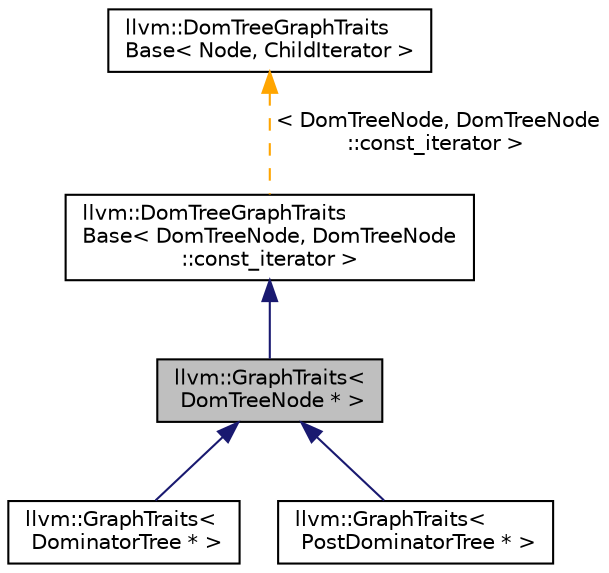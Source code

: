 digraph "llvm::GraphTraits&lt; DomTreeNode * &gt;"
{
 // LATEX_PDF_SIZE
  bgcolor="transparent";
  edge [fontname="Helvetica",fontsize="10",labelfontname="Helvetica",labelfontsize="10"];
  node [fontname="Helvetica",fontsize="10",shape=record];
  Node1 [label="llvm::GraphTraits\<\l DomTreeNode * \>",height=0.2,width=0.4,color="black", fillcolor="grey75", style="filled", fontcolor="black",tooltip=" "];
  Node2 -> Node1 [dir="back",color="midnightblue",fontsize="10",style="solid",fontname="Helvetica"];
  Node2 [label="llvm::DomTreeGraphTraits\lBase\< DomTreeNode, DomTreeNode\l::const_iterator \>",height=0.2,width=0.4,color="black",URL="$structllvm_1_1DomTreeGraphTraitsBase.html",tooltip=" "];
  Node3 -> Node2 [dir="back",color="orange",fontsize="10",style="dashed",label=" \< DomTreeNode, DomTreeNode\l::const_iterator \>" ,fontname="Helvetica"];
  Node3 [label="llvm::DomTreeGraphTraits\lBase\< Node, ChildIterator \>",height=0.2,width=0.4,color="black",URL="$structllvm_1_1DomTreeGraphTraitsBase.html",tooltip=" "];
  Node1 -> Node4 [dir="back",color="midnightblue",fontsize="10",style="solid",fontname="Helvetica"];
  Node4 [label="llvm::GraphTraits\<\l DominatorTree * \>",height=0.2,width=0.4,color="black",URL="$structllvm_1_1GraphTraits_3_01DominatorTree_01_5_01_4.html",tooltip=" "];
  Node1 -> Node5 [dir="back",color="midnightblue",fontsize="10",style="solid",fontname="Helvetica"];
  Node5 [label="llvm::GraphTraits\<\l PostDominatorTree * \>",height=0.2,width=0.4,color="black",URL="$structllvm_1_1GraphTraits_3_01PostDominatorTree_01_5_01_4.html",tooltip=" "];
}
